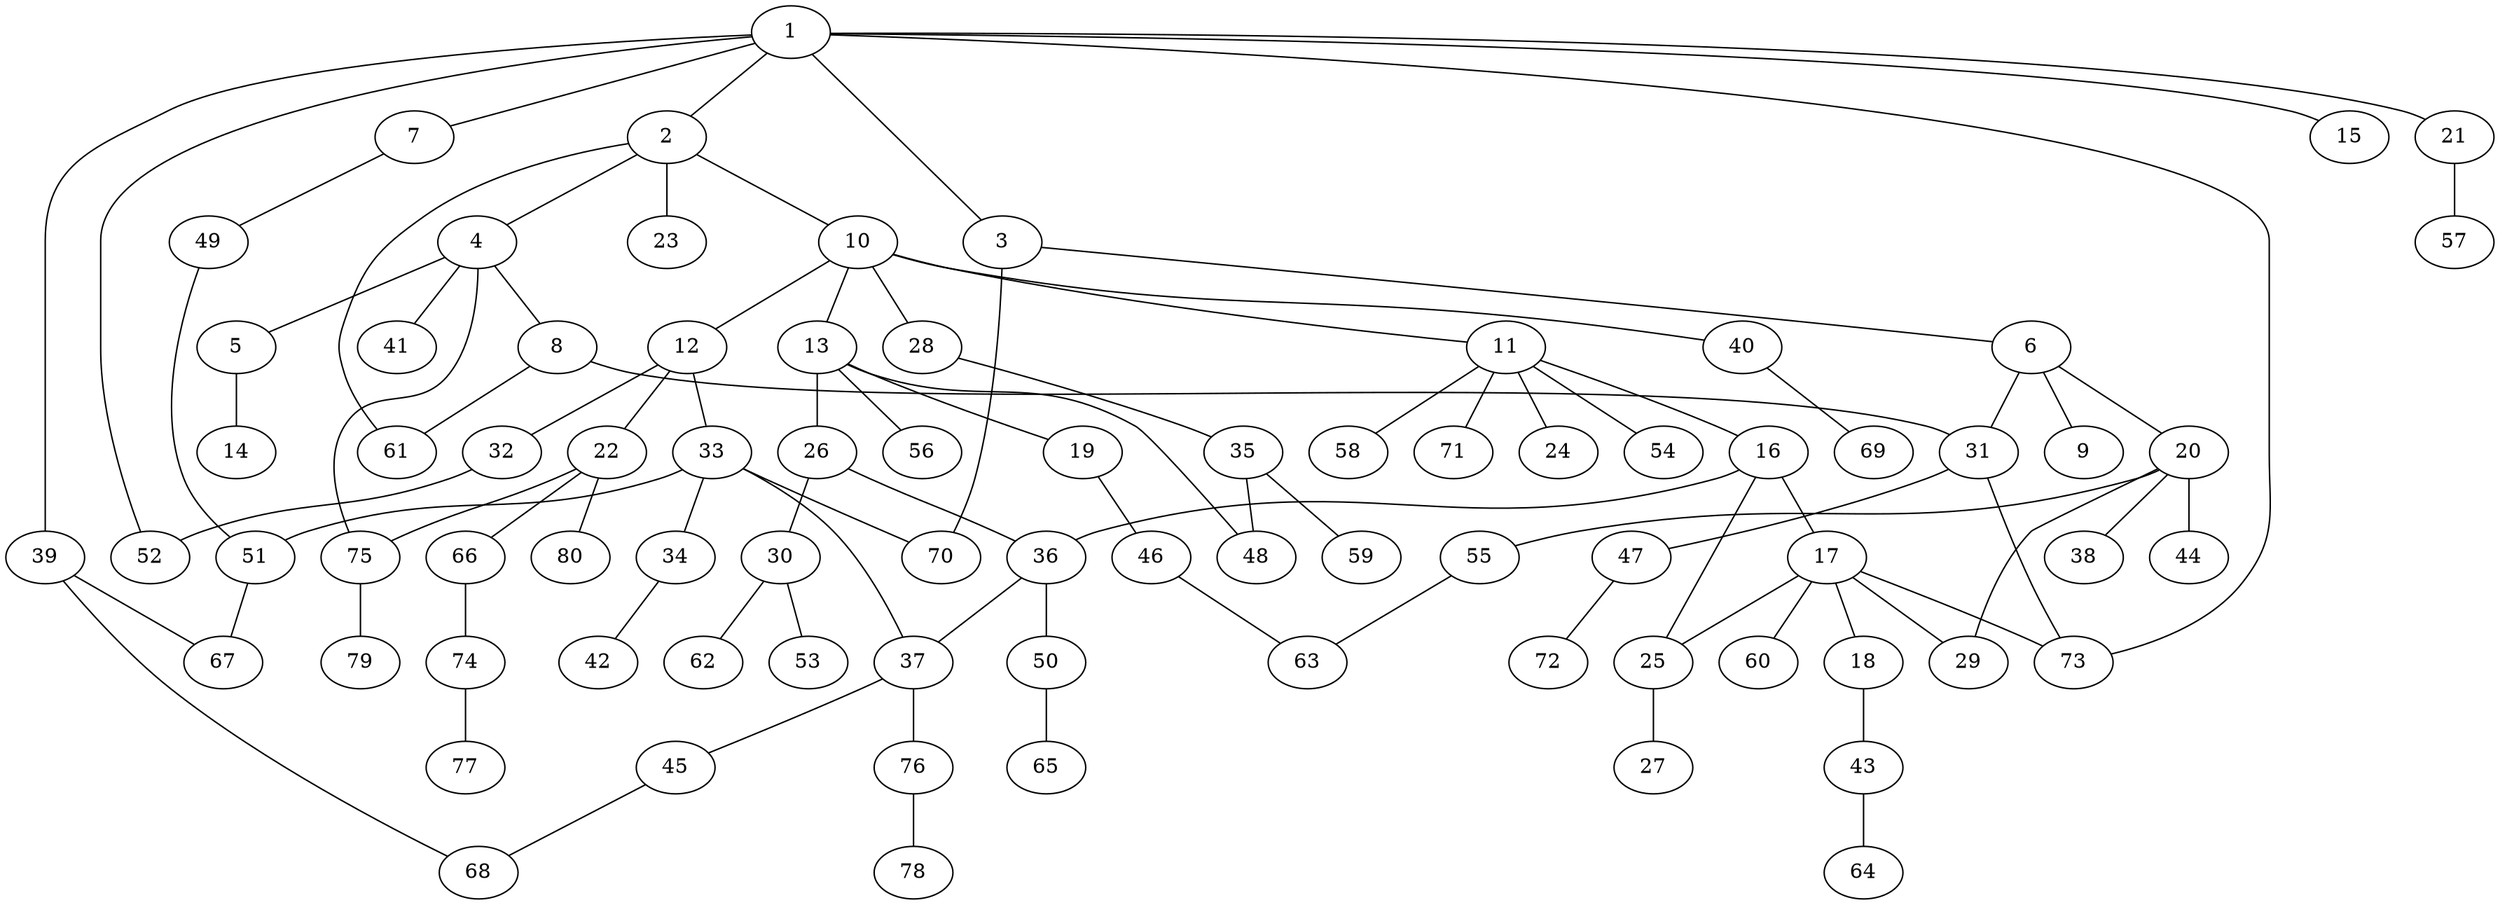 graph graphname {1--2
1--3
1--7
1--15
1--21
1--39
1--52
1--73
2--4
2--10
2--23
2--61
3--6
3--70
4--5
4--8
4--41
4--75
5--14
6--9
6--20
6--31
7--49
8--31
8--61
10--11
10--12
10--13
10--28
10--40
11--16
11--24
11--54
11--58
11--71
12--22
12--32
12--33
13--19
13--26
13--48
13--56
16--17
16--25
16--36
17--18
17--25
17--29
17--60
17--73
18--43
19--46
20--29
20--38
20--44
20--55
21--57
22--66
22--75
22--80
25--27
26--30
26--36
28--35
30--53
30--62
31--47
31--73
32--52
33--34
33--37
33--51
33--70
34--42
35--48
35--59
36--37
36--50
37--45
37--76
39--67
39--68
40--69
43--64
45--68
46--63
47--72
49--51
50--65
51--67
55--63
66--74
74--77
75--79
76--78
}